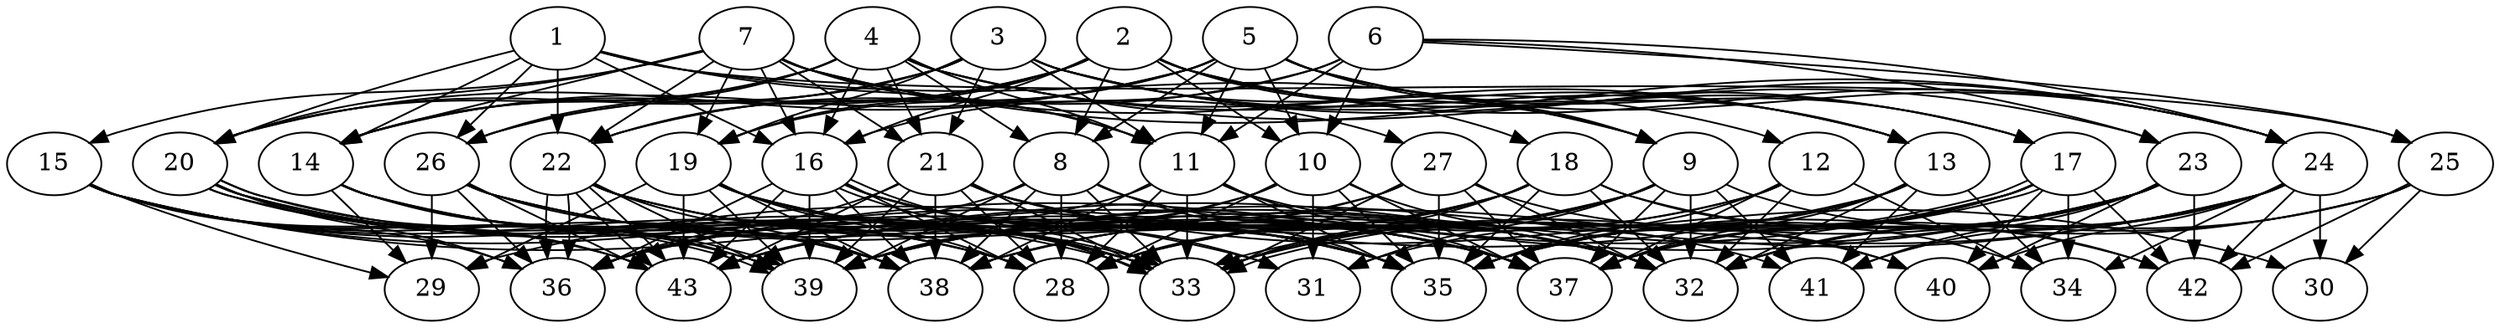 // DAG (tier=3-complex, mode=data, n=43, ccr=0.527, fat=0.704, density=0.774, regular=0.352, jump=0.262, mindata=4194304, maxdata=33554432)
// DAG automatically generated by daggen at Sun Aug 24 16:33:35 2025
// /home/ermia/Project/Environments/daggen/bin/daggen --dot --ccr 0.527 --fat 0.704 --regular 0.352 --density 0.774 --jump 0.262 --mindata 4194304 --maxdata 33554432 -n 43 
digraph G {
  1 [size="313187138259819392", alpha="0.15", expect_size="156593569129909696"]
  1 -> 9 [size ="7936596926005248"]
  1 -> 11 [size ="7936596926005248"]
  1 -> 14 [size ="7936596926005248"]
  1 -> 16 [size ="7936596926005248"]
  1 -> 20 [size ="7936596926005248"]
  1 -> 22 [size ="7936596926005248"]
  1 -> 25 [size ="7936596926005248"]
  1 -> 26 [size ="7936596926005248"]
  2 [size="8272822124331555", alpha="0.10", expect_size="4136411062165777"]
  2 -> 8 [size ="243254742220800"]
  2 -> 9 [size ="243254742220800"]
  2 -> 10 [size ="243254742220800"]
  2 -> 14 [size ="243254742220800"]
  2 -> 16 [size ="243254742220800"]
  2 -> 17 [size ="243254742220800"]
  2 -> 18 [size ="243254742220800"]
  2 -> 19 [size ="243254742220800"]
  2 -> 22 [size ="243254742220800"]
  2 -> 24 [size ="243254742220800"]
  2 -> 26 [size ="243254742220800"]
  3 [size="375401935692767680", alpha="0.01", expect_size="187700967846383840"]
  3 -> 9 [size ="453543588790272"]
  3 -> 11 [size ="453543588790272"]
  3 -> 13 [size ="453543588790272"]
  3 -> 14 [size ="453543588790272"]
  3 -> 17 [size ="453543588790272"]
  3 -> 19 [size ="453543588790272"]
  3 -> 20 [size ="453543588790272"]
  3 -> 21 [size ="453543588790272"]
  3 -> 23 [size ="453543588790272"]
  3 -> 26 [size ="453543588790272"]
  4 [size="10132705475855525888", alpha="0.04", expect_size="5066352737927762944"]
  4 -> 8 [size ="5282801595187200"]
  4 -> 11 [size ="5282801595187200"]
  4 -> 12 [size ="5282801595187200"]
  4 -> 13 [size ="5282801595187200"]
  4 -> 14 [size ="5282801595187200"]
  4 -> 16 [size ="5282801595187200"]
  4 -> 20 [size ="5282801595187200"]
  4 -> 21 [size ="5282801595187200"]
  4 -> 24 [size ="5282801595187200"]
  4 -> 26 [size ="5282801595187200"]
  5 [size="15246954697724656", alpha="0.08", expect_size="7623477348862328"]
  5 -> 8 [size ="644015615639552"]
  5 -> 9 [size ="644015615639552"]
  5 -> 10 [size ="644015615639552"]
  5 -> 11 [size ="644015615639552"]
  5 -> 13 [size ="644015615639552"]
  5 -> 14 [size ="644015615639552"]
  5 -> 17 [size ="644015615639552"]
  5 -> 19 [size ="644015615639552"]
  5 -> 20 [size ="644015615639552"]
  5 -> 22 [size ="644015615639552"]
  5 -> 24 [size ="644015615639552"]
  6 [size="97258828723654754304", alpha="0.02", expect_size="48629414361827377152"]
  6 -> 10 [size ="169190514229248"]
  6 -> 11 [size ="169190514229248"]
  6 -> 16 [size ="169190514229248"]
  6 -> 22 [size ="169190514229248"]
  6 -> 23 [size ="169190514229248"]
  6 -> 24 [size ="169190514229248"]
  6 -> 25 [size ="169190514229248"]
  7 [size="5214090156151245111296", alpha="0.17", expect_size="2607045078075622555648"]
  7 -> 11 [size ="2405520216424448"]
  7 -> 13 [size ="2405520216424448"]
  7 -> 14 [size ="2405520216424448"]
  7 -> 15 [size ="2405520216424448"]
  7 -> 16 [size ="2405520216424448"]
  7 -> 19 [size ="2405520216424448"]
  7 -> 20 [size ="2405520216424448"]
  7 -> 21 [size ="2405520216424448"]
  7 -> 22 [size ="2405520216424448"]
  7 -> 24 [size ="2405520216424448"]
  7 -> 27 [size ="2405520216424448"]
  8 [size="17831138719236857856", alpha="0.14", expect_size="8915569359618428928"]
  8 -> 28 [size ="5704774238339072"]
  8 -> 32 [size ="5704774238339072"]
  8 -> 33 [size ="5704774238339072"]
  8 -> 35 [size ="5704774238339072"]
  8 -> 36 [size ="5704774238339072"]
  8 -> 38 [size ="5704774238339072"]
  8 -> 39 [size ="5704774238339072"]
  9 [size="8423517282654748672000", alpha="0.12", expect_size="4211758641327374336000"]
  9 -> 28 [size ="3311964205875200"]
  9 -> 31 [size ="3311964205875200"]
  9 -> 32 [size ="3311964205875200"]
  9 -> 33 [size ="3311964205875200"]
  9 -> 37 [size ="3311964205875200"]
  9 -> 38 [size ="3311964205875200"]
  9 -> 41 [size ="3311964205875200"]
  9 -> 42 [size ="3311964205875200"]
  9 -> 43 [size ="3311964205875200"]
  10 [size="33916776864528092626944", alpha="0.01", expect_size="16958388432264046313472"]
  10 -> 28 [size ="8382361179783168"]
  10 -> 31 [size ="8382361179783168"]
  10 -> 32 [size ="8382361179783168"]
  10 -> 35 [size ="8382361179783168"]
  10 -> 37 [size ="8382361179783168"]
  10 -> 39 [size ="8382361179783168"]
  10 -> 43 [size ="8382361179783168"]
  11 [size="564103788341982396416", alpha="0.17", expect_size="282051894170991198208"]
  11 -> 28 [size ="546171873394688"]
  11 -> 33 [size ="546171873394688"]
  11 -> 35 [size ="546171873394688"]
  11 -> 36 [size ="546171873394688"]
  11 -> 37 [size ="546171873394688"]
  11 -> 38 [size ="546171873394688"]
  11 -> 40 [size ="546171873394688"]
  12 [size="217479789709620832", alpha="0.16", expect_size="108739894854810416"]
  12 -> 28 [size ="4165213054042112"]
  12 -> 32 [size ="4165213054042112"]
  12 -> 34 [size ="4165213054042112"]
  12 -> 35 [size ="4165213054042112"]
  12 -> 37 [size ="4165213054042112"]
  12 -> 38 [size ="4165213054042112"]
  13 [size="12145520229225718", alpha="0.02", expect_size="6072760114612859"]
  13 -> 28 [size ="310708973600768"]
  13 -> 29 [size ="310708973600768"]
  13 -> 32 [size ="310708973600768"]
  13 -> 34 [size ="310708973600768"]
  13 -> 35 [size ="310708973600768"]
  13 -> 37 [size ="310708973600768"]
  13 -> 41 [size ="310708973600768"]
  14 [size="3021196323012200960", alpha="0.15", expect_size="1510598161506100480"]
  14 -> 28 [size ="1346614014771200"]
  14 -> 29 [size ="1346614014771200"]
  14 -> 33 [size ="1346614014771200"]
  14 -> 35 [size ="1346614014771200"]
  14 -> 38 [size ="1346614014771200"]
  14 -> 39 [size ="1346614014771200"]
  15 [size="36507101782073632", alpha="0.01", expect_size="18253550891036816"]
  15 -> 28 [size ="1391407008841728"]
  15 -> 29 [size ="1391407008841728"]
  15 -> 32 [size ="1391407008841728"]
  15 -> 33 [size ="1391407008841728"]
  15 -> 35 [size ="1391407008841728"]
  15 -> 36 [size ="1391407008841728"]
  15 -> 38 [size ="1391407008841728"]
  15 -> 39 [size ="1391407008841728"]
  15 -> 43 [size ="1391407008841728"]
  16 [size="2413316578551714021376", alpha="0.17", expect_size="1206658289275857010688"]
  16 -> 28 [size ="1439349245739008"]
  16 -> 31 [size ="1439349245739008"]
  16 -> 33 [size ="1439349245739008"]
  16 -> 33 [size ="1439349245739008"]
  16 -> 35 [size ="1439349245739008"]
  16 -> 36 [size ="1439349245739008"]
  16 -> 37 [size ="1439349245739008"]
  16 -> 38 [size ="1439349245739008"]
  16 -> 39 [size ="1439349245739008"]
  16 -> 43 [size ="1439349245739008"]
  17 [size="4187736872857829376", alpha="0.12", expect_size="2093868436428914688"]
  17 -> 31 [size ="4255041582006272"]
  17 -> 33 [size ="4255041582006272"]
  17 -> 33 [size ="4255041582006272"]
  17 -> 34 [size ="4255041582006272"]
  17 -> 35 [size ="4255041582006272"]
  17 -> 37 [size ="4255041582006272"]
  17 -> 40 [size ="4255041582006272"]
  17 -> 42 [size ="4255041582006272"]
  17 -> 43 [size ="4255041582006272"]
  18 [size="807807684341399552000", alpha="0.06", expect_size="403903842170699776000"]
  18 -> 28 [size ="693897474867200"]
  18 -> 32 [size ="693897474867200"]
  18 -> 33 [size ="693897474867200"]
  18 -> 34 [size ="693897474867200"]
  18 -> 35 [size ="693897474867200"]
  18 -> 39 [size ="693897474867200"]
  18 -> 42 [size ="693897474867200"]
  18 -> 43 [size ="693897474867200"]
  19 [size="10589081868292577280", alpha="0.05", expect_size="5294540934146288640"]
  19 -> 28 [size ="4085594024050688"]
  19 -> 29 [size ="4085594024050688"]
  19 -> 32 [size ="4085594024050688"]
  19 -> 33 [size ="4085594024050688"]
  19 -> 37 [size ="4085594024050688"]
  19 -> 38 [size ="4085594024050688"]
  19 -> 39 [size ="4085594024050688"]
  19 -> 43 [size ="4085594024050688"]
  20 [size="4053885770611013120", alpha="0.13", expect_size="2026942885305506560"]
  20 -> 28 [size ="3743192981700608"]
  20 -> 31 [size ="3743192981700608"]
  20 -> 33 [size ="3743192981700608"]
  20 -> 33 [size ="3743192981700608"]
  20 -> 36 [size ="3743192981700608"]
  20 -> 39 [size ="3743192981700608"]
  20 -> 39 [size ="3743192981700608"]
  20 -> 43 [size ="3743192981700608"]
  21 [size="6985450196557549568", alpha="0.02", expect_size="3492725098278774784"]
  21 -> 28 [size ="6250113718550528"]
  21 -> 30 [size ="6250113718550528"]
  21 -> 33 [size ="6250113718550528"]
  21 -> 36 [size ="6250113718550528"]
  21 -> 37 [size ="6250113718550528"]
  21 -> 38 [size ="6250113718550528"]
  21 -> 39 [size ="6250113718550528"]
  21 -> 41 [size ="6250113718550528"]
  21 -> 43 [size ="6250113718550528"]
  22 [size="25165549121630466048", alpha="0.05", expect_size="12582774560815233024"]
  22 -> 32 [size ="8470629535711232"]
  22 -> 35 [size ="8470629535711232"]
  22 -> 36 [size ="8470629535711232"]
  22 -> 36 [size ="8470629535711232"]
  22 -> 37 [size ="8470629535711232"]
  22 -> 38 [size ="8470629535711232"]
  22 -> 39 [size ="8470629535711232"]
  22 -> 43 [size ="8470629535711232"]
  22 -> 43 [size ="8470629535711232"]
  23 [size="1484815158477118767104", alpha="0.11", expect_size="742407579238559383552"]
  23 -> 32 [size ="1041209803931648"]
  23 -> 33 [size ="1041209803931648"]
  23 -> 35 [size ="1041209803931648"]
  23 -> 36 [size ="1041209803931648"]
  23 -> 37 [size ="1041209803931648"]
  23 -> 39 [size ="1041209803931648"]
  23 -> 40 [size ="1041209803931648"]
  23 -> 41 [size ="1041209803931648"]
  23 -> 42 [size ="1041209803931648"]
  24 [size="10040834273015358291968", alpha="0.05", expect_size="5020417136507679145984"]
  24 -> 30 [size ="3723372781371392"]
  24 -> 32 [size ="3723372781371392"]
  24 -> 34 [size ="3723372781371392"]
  24 -> 35 [size ="3723372781371392"]
  24 -> 38 [size ="3723372781371392"]
  24 -> 39 [size ="3723372781371392"]
  24 -> 40 [size ="3723372781371392"]
  24 -> 41 [size ="3723372781371392"]
  24 -> 42 [size ="3723372781371392"]
  25 [size="2691428758439482884096", alpha="0.10", expect_size="1345714379219741442048"]
  25 -> 30 [size ="1547908360962048"]
  25 -> 32 [size ="1547908360962048"]
  25 -> 35 [size ="1547908360962048"]
  25 -> 37 [size ="1547908360962048"]
  25 -> 42 [size ="1547908360962048"]
  26 [size="3968383189971829760", alpha="0.01", expect_size="1984191594985914880"]
  26 -> 29 [size ="2252349603053568"]
  26 -> 32 [size ="2252349603053568"]
  26 -> 35 [size ="2252349603053568"]
  26 -> 36 [size ="2252349603053568"]
  26 -> 37 [size ="2252349603053568"]
  26 -> 38 [size ="2252349603053568"]
  26 -> 43 [size ="2252349603053568"]
  27 [size="561184222016469312", alpha="0.18", expect_size="280592111008234656"]
  27 -> 32 [size ="1458089857384448"]
  27 -> 33 [size ="1458089857384448"]
  27 -> 35 [size ="1458089857384448"]
  27 -> 36 [size ="1458089857384448"]
  27 -> 37 [size ="1458089857384448"]
  27 -> 39 [size ="1458089857384448"]
  27 -> 40 [size ="1458089857384448"]
  28 [size="1495220451739508736", alpha="0.01", expect_size="747610225869754368"]
  29 [size="5303630224449439744", alpha="0.12", expect_size="2651815112224719872"]
  30 [size="456822096788272896", alpha="0.10", expect_size="228411048394136448"]
  31 [size="2546408862891799040", alpha="0.01", expect_size="1273204431445899520"]
  32 [size="2535726190810968576", alpha="0.13", expect_size="1267863095405484288"]
  33 [size="1266306885897765888", alpha="0.16", expect_size="633153442948882944"]
  34 [size="12579576150578243305472", alpha="0.19", expect_size="6289788075289121652736"]
  35 [size="36682900673268188971008", alpha="0.05", expect_size="18341450336634094485504"]
  36 [size="5027625291929412608", alpha="0.03", expect_size="2513812645964706304"]
  37 [size="10006579094110287872", alpha="0.00", expect_size="5003289547055143936"]
  38 [size="6273337537348199424", alpha="0.20", expect_size="3136668768674099712"]
  39 [size="265570854294640192", alpha="0.04", expect_size="132785427147320096"]
  40 [size="214692718153142400", alpha="0.07", expect_size="107346359076571200"]
  41 [size="6329095424941968326656", alpha="0.03", expect_size="3164547712470984163328"]
  42 [size="9728764375964590", alpha="0.20", expect_size="4864382187982295"]
  43 [size="1651733381433277184", alpha="0.13", expect_size="825866690716638592"]
}